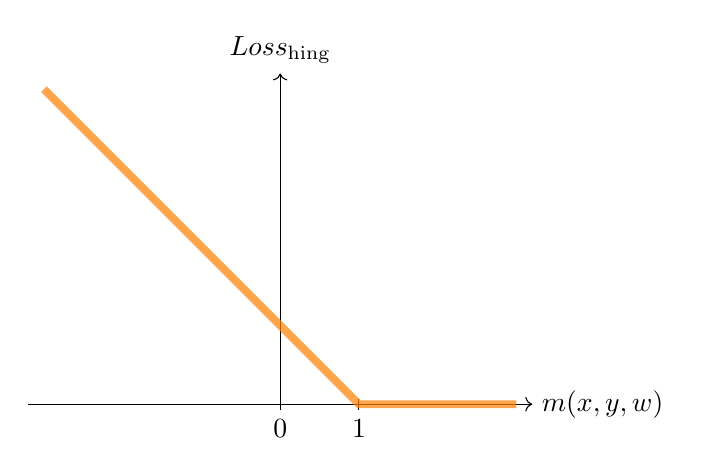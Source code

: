 \begin{tikzpicture}
  \draw[->] (-3.2, 0) -- (3.2, 0) node[right] {$m(x,y,w)$};
  \draw[->] (0, 0) -- (0, 4.2) node[above] {$Loss_\text{hing}$};
  \draw[shift={(0,0)}] (0pt,2pt) -- (0pt,-2pt) node[below] {$0$};
  \draw[shift={(1,0)}] (0pt,2pt) -- (0pt,-2pt) node[below] {$1$};
  \draw[line width=1mm, draw opacity=0.7, orange] (-3,4) -- (1,0) -- (3,0);
\end{tikzpicture}
